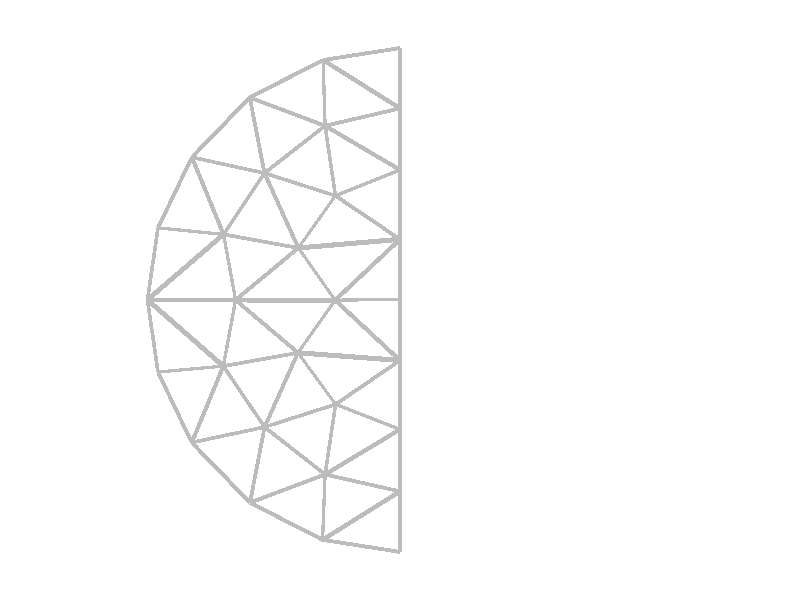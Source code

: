 #include "colors.inc"
background { rgb <1, 1, 1> }
camera {location <0, 0, 10>up <0,1,0> right <-1.33,0,0> angle 18look_at <0, 0, 0> sky <0, 1, 0> }
cylinder { <-0.306602, -0.951838, 0>, <-2.38039e-08, -1, 0>, 0.00775905 texture {  pigment { rgb <0.5, 0.5, 0.5> } } }
cylinder { <-0.306602, -0.951838, 0>, <0, -0.759829, 0>, 0.00904406 texture {  pigment { rgb <0.5, 0.5, 0.5> } } }
cylinder { <-2.38039e-08, -1, 0>, <0, -0.759829, 0>, 0.00600426 texture {  pigment { rgb <0.5, 0.5, 0.5> } } }
cylinder { <-0.306602, -0.951838, 0>, <-0.593871, -0.80456, 0>, 0.00807054 texture {  pigment { rgb <0.5, 0.5, 0.5> } } }
cylinder { <-0.306602, -0.951838, 0>, <-0.296658, -0.692511, 0>, 0.00648794 texture {  pigment { rgb <0.5, 0.5, 0.5> } } }
cylinder { <-0.593871, -0.80456, 0>, <-0.296658, -0.692511, 0>, 0.00794083 texture {  pigment { rgb <0.5, 0.5, 0.5> } } }
cylinder { <-0.296658, -0.692511, 0>, <0, -0.759829, 0>, 0.007605 texture {  pigment { rgb <0.5, 0.5, 0.5> } } }
cylinder { <-0.593871, -0.80456, 0>, <-0.824521, -0.565832, 0>, 0.00829875 texture {  pigment { rgb <0.5, 0.5, 0.5> } } }
cylinder { <-0.593871, -0.80456, 0>, <-0.536282, -0.504476, 0>, 0.00763901 texture {  pigment { rgb <0.5, 0.5, 0.5> } } }
cylinder { <-0.824521, -0.565832, 0>, <-0.536282, -0.504476, 0>, 0.00736741 texture {  pigment { rgb <0.5, 0.5, 0.5> } } }
cylinder { <-0.296658, -0.692511, 0>, <-0.536282, -0.504476, 0>, 0.00761483 texture {  pigment { rgb <0.5, 0.5, 0.5> } } }
cylinder { <-0.296658, -0.692511, 0>, <0, -0.513838, 0>, 0.00865771 texture {  pigment { rgb <0.5, 0.5, 0.5> } } }
cylinder { <0, -0.759829, 0>, <0, -0.513838, 0>, 0.00614978 texture {  pigment { rgb <0.5, 0.5, 0.5> } } }
cylinder { <-0.296658, -0.692511, 0>, <-0.254977, -0.414068, 0>, 0.00703862 texture {  pigment { rgb <0.5, 0.5, 0.5> } } }
cylinder { <-0.536282, -0.504476, 0>, <-0.254977, -0.414068, 0>, 0.00738691 texture {  pigment { rgb <0.5, 0.5, 0.5> } } }
cylinder { <-0.254977, -0.414068, 0>, <0, -0.513838, 0>, 0.00684503 texture {  pigment { rgb <0.5, 0.5, 0.5> } } }
cylinder { <-0.824521, -0.565832, 0>, <-0.699432, -0.262557, 0>, 0.00820148 texture {  pigment { rgb <0.5, 0.5, 0.5> } } }
cylinder { <-0.536282, -0.504476, 0>, <-0.699432, -0.262557, 0>, 0.0072948 texture {  pigment { rgb <0.5, 0.5, 0.5> } } }
cylinder { <-0.824521, -0.565832, 0>, <-0.9582, -0.286099, 0>, 0.00775085 texture {  pigment { rgb <0.5, 0.5, 0.5> } } }
cylinder { <-0.9582, -0.286099, 0>, <-0.699432, -0.262557, 0>, 0.00649592 texture {  pigment { rgb <0.5, 0.5, 0.5> } } }
cylinder { <-0.254977, -0.414068, 0>, <0, -0.239902, 0>, 0.00771957 texture {  pigment { rgb <0.5, 0.5, 0.5> } } }
cylinder { <0, -0.513838, 0>, <0, -0.239902, 0>, 0.00684841 texture {  pigment { rgb <0.5, 0.5, 0.5> } } }
cylinder { <-0.536282, -0.504476, 0>, <-0.404171, -0.209443, 0>, 0.00808154 texture {  pigment { rgb <0.5, 0.5, 0.5> } } }
cylinder { <-0.254977, -0.414068, 0>, <-0.404171, -0.209443, 0>, 0.006331 texture {  pigment { rgb <0.5, 0.5, 0.5> } } }
cylinder { <-0.404171, -0.209443, 0>, <0, -0.239902, 0>, 0.0101329 texture {  pigment { rgb <0.5, 0.5, 0.5> } } }
cylinder { <-0.699432, -0.262557, 0>, <-0.404171, -0.209443, 0>, 0.00750002 texture {  pigment { rgb <0.5, 0.5, 0.5> } } }
cylinder { <-0.404171, -0.209443, 0>, <-0.256706, -0.000844535, 0>, 0.00638646 texture {  pigment { rgb <0.5, 0.5, 0.5> } } }
cylinder { <0, -0.239902, 0>, <-0.256706, -0.000844535, 0>, 0.00876949 texture {  pigment { rgb <0.5, 0.5, 0.5> } } }
cylinder { <-0.404171, -0.209443, 0>, <-0.651002, 3.48067e-05, 0>, 0.00809345 texture {  pigment { rgb <0.5, 0.5, 0.5> } } }
cylinder { <-0.651002, 3.48067e-05, 0>, <-0.256706, -0.000844535, 0>, 0.00985741 texture {  pigment { rgb <0.5, 0.5, 0.5> } } }
cylinder { <-0.699432, -0.262557, 0>, <-0.651002, 3.48067e-05, 0>, 0.00667551 texture {  pigment { rgb <0.5, 0.5, 0.5> } } }
cylinder { <-0.699432, -0.262557, 0>, <-1, 0.000612786, 0>, 0.00998747 texture {  pigment { rgb <0.5, 0.5, 0.5> } } }
cylinder { <-1, 0.000612786, 0>, <-0.651002, 3.48067e-05, 0>, 0.00872497 texture {  pigment { rgb <0.5, 0.5, 0.5> } } }
cylinder { <-0.9582, -0.286099, 0>, <-1, 0.000612786, 0>, 0.00724356 texture {  pigment { rgb <0.5, 0.5, 0.5> } } }
cylinder { <0, -0.239902, 0>, <0, 0.00286537, 0>, 0.00606918 texture {  pigment { rgb <0.5, 0.5, 0.5> } } }
cylinder { <-0.256706, -0.000844535, 0>, <0, 0.00286537, 0>, 0.00641832 texture {  pigment { rgb <0.5, 0.5, 0.5> } } }
cylinder { <-0.651002, 3.48067e-05, 0>, <-0.402527, 0.206595, 0>, 0.008078 texture {  pigment { rgb <0.5, 0.5, 0.5> } } }
cylinder { <-0.256706, -0.000844535, 0>, <-0.402527, 0.206595, 0>, 0.00633911 texture {  pigment { rgb <0.5, 0.5, 0.5> } } }
cylinder { <-0.256706, -0.000844535, 0>, <0, 0.240998, 0>, 0.0088171 texture {  pigment { rgb <0.5, 0.5, 0.5> } } }
cylinder { <0, 0.00286537, 0>, <0, 0.240998, 0>, 0.00595332 texture {  pigment { rgb <0.5, 0.5, 0.5> } } }
cylinder { <-0.402527, 0.206595, 0>, <0, 0.240998, 0>, 0.0100999 texture {  pigment { rgb <0.5, 0.5, 0.5> } } }
cylinder { <-0.651002, 3.48067e-05, 0>, <-0.698689, 0.26046, 0>, 0.00661889 texture {  pigment { rgb <0.5, 0.5, 0.5> } } }
cylinder { <-0.698689, 0.26046, 0>, <-0.402527, 0.206595, 0>, 0.00752551 texture {  pigment { rgb <0.5, 0.5, 0.5> } } }
cylinder { <-1, 0.000612786, 0>, <-0.698689, 0.26046, 0>, 0.00994701 texture {  pigment { rgb <0.5, 0.5, 0.5> } } }
cylinder { <-1, 0.000612786, 0>, <-0.958076, 0.286514, 0>, 0.00722397 texture {  pigment { rgb <0.5, 0.5, 0.5> } } }
cylinder { <-0.958076, 0.286514, 0>, <-0.698689, 0.26046, 0>, 0.0065173 texture {  pigment { rgb <0.5, 0.5, 0.5> } } }
cylinder { <-0.402527, 0.206595, 0>, <-0.255647, 0.413961, 0>, 0.00635288 texture {  pigment { rgb <0.5, 0.5, 0.5> } } }
cylinder { <0, 0.240998, 0>, <-0.255647, 0.413961, 0>, 0.00771652 texture {  pigment { rgb <0.5, 0.5, 0.5> } } }
cylinder { <-0.698689, 0.26046, 0>, <-0.536716, 0.503732, 0>, 0.00730652 texture {  pigment { rgb <0.5, 0.5, 0.5> } } }
cylinder { <-0.402527, 0.206595, 0>, <-0.536716, 0.503732, 0>, 0.0081508 texture {  pigment { rgb <0.5, 0.5, 0.5> } } }
cylinder { <0, 0.240998, 0>, <0, 0.516737, 0>, 0.00689347 texture {  pigment { rgb <0.5, 0.5, 0.5> } } }
cylinder { <-0.255647, 0.413961, 0>, <0, 0.516737, 0>, 0.00688832 texture {  pigment { rgb <0.5, 0.5, 0.5> } } }
cylinder { <-0.536716, 0.503732, 0>, <-0.255647, 0.413961, 0>, 0.00737643 texture {  pigment { rgb <0.5, 0.5, 0.5> } } }
cylinder { <-0.958076, 0.286514, 0>, <-0.824015, 0.566568, 0>, 0.0077622 texture {  pigment { rgb <0.5, 0.5, 0.5> } } }
cylinder { <-0.698689, 0.26046, 0>, <-0.824015, 0.566568, 0>, 0.00826925 texture {  pigment { rgb <0.5, 0.5, 0.5> } } }
cylinder { <-0.824015, 0.566568, 0>, <-0.536716, 0.503732, 0>, 0.00735225 texture {  pigment { rgb <0.5, 0.5, 0.5> } } }
cylinder { <-0.536716, 0.503732, 0>, <-0.296769, 0.691389, 0>, 0.00761535 texture {  pigment { rgb <0.5, 0.5, 0.5> } } }
cylinder { <-0.255647, 0.413961, 0>, <-0.296769, 0.691389, 0>, 0.00701147 texture {  pigment { rgb <0.5, 0.5, 0.5> } } }
cylinder { <0, 0.516737, 0>, <-0.296769, 0.691389, 0>, 0.00860868 texture {  pigment { rgb <0.5, 0.5, 0.5> } } }
cylinder { <0, 0.516737, 0>, <0, 0.760631, 0>, 0.00609734 texture {  pigment { rgb <0.5, 0.5, 0.5> } } }
cylinder { <-0.296769, 0.691389, 0>, <0, 0.760631, 0>, 0.0076185 texture {  pigment { rgb <0.5, 0.5, 0.5> } } }
cylinder { <-0.824015, 0.566568, 0>, <-0.594888, 0.803809, 0>, 0.00824554 texture {  pigment { rgb <0.5, 0.5, 0.5> } } }
cylinder { <-0.536716, 0.503732, 0>, <-0.594888, 0.803809, 0>, 0.00764159 texture {  pigment { rgb <0.5, 0.5, 0.5> } } }
cylinder { <-0.594888, 0.803809, 0>, <-0.296769, 0.691389, 0>, 0.00796527 texture {  pigment { rgb <0.5, 0.5, 0.5> } } }
cylinder { <-0.594888, 0.803809, 0>, <-0.304473, 0.952521, 0>, 0.00815689 texture {  pigment { rgb <0.5, 0.5, 0.5> } } }
cylinder { <-0.296769, 0.691389, 0>, <-0.304473, 0.952521, 0>, 0.00653115 texture {  pigment { rgb <0.5, 0.5, 0.5> } } }
cylinder { <0, 0.760631, 0>, <-0.304473, 0.952521, 0>, 0.00899742 texture {  pigment { rgb <0.5, 0.5, 0.5> } } }
cylinder { <0, 0.760631, 0>, <-2.95336e-09, 1, 0>, 0.00598423 texture {  pigment { rgb <0.5, 0.5, 0.5> } } }
cylinder { <-0.304473, 0.952521, 0>, <-2.95336e-09, 1, 0>, 0.00770382 texture {  pigment { rgb <0.5, 0.5, 0.5> } } }
light_source {<10, 10, 10> color White}
light_source {<0, 0, 10> color White}
light_source {<-10, -10, 10> color White}
